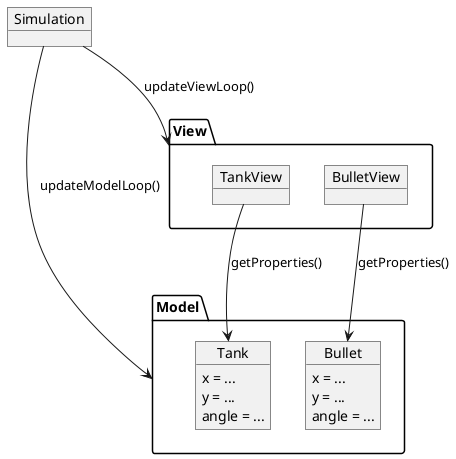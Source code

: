 @startuml

object Simulation

namespace Model {
    object Tank {
        x = ...
        y = ...
        angle = ...
    }
    object Bullet {
        x = ...
        y = ...
        angle = ...
    }
}

namespace View {
    object TankView
    object BulletView
}

Simulation --> View : updateViewLoop()
Simulation --> Model : updateModelLoop()

BulletView --> Bullet : getProperties()
TankView --> Tank : getProperties()

@enduml
